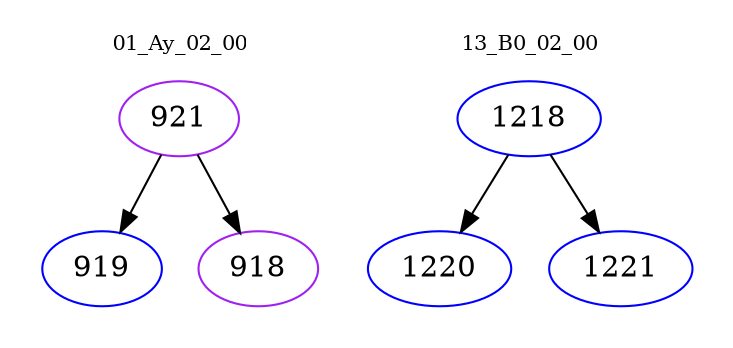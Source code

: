 digraph{
subgraph cluster_0 {
color = white
label = "01_Ay_02_00";
fontsize=10;
T0_921 [label="921", color="purple"]
T0_921 -> T0_919 [color="black"]
T0_919 [label="919", color="blue"]
T0_921 -> T0_918 [color="black"]
T0_918 [label="918", color="purple"]
}
subgraph cluster_1 {
color = white
label = "13_B0_02_00";
fontsize=10;
T1_1218 [label="1218", color="blue"]
T1_1218 -> T1_1220 [color="black"]
T1_1220 [label="1220", color="blue"]
T1_1218 -> T1_1221 [color="black"]
T1_1221 [label="1221", color="blue"]
}
}
